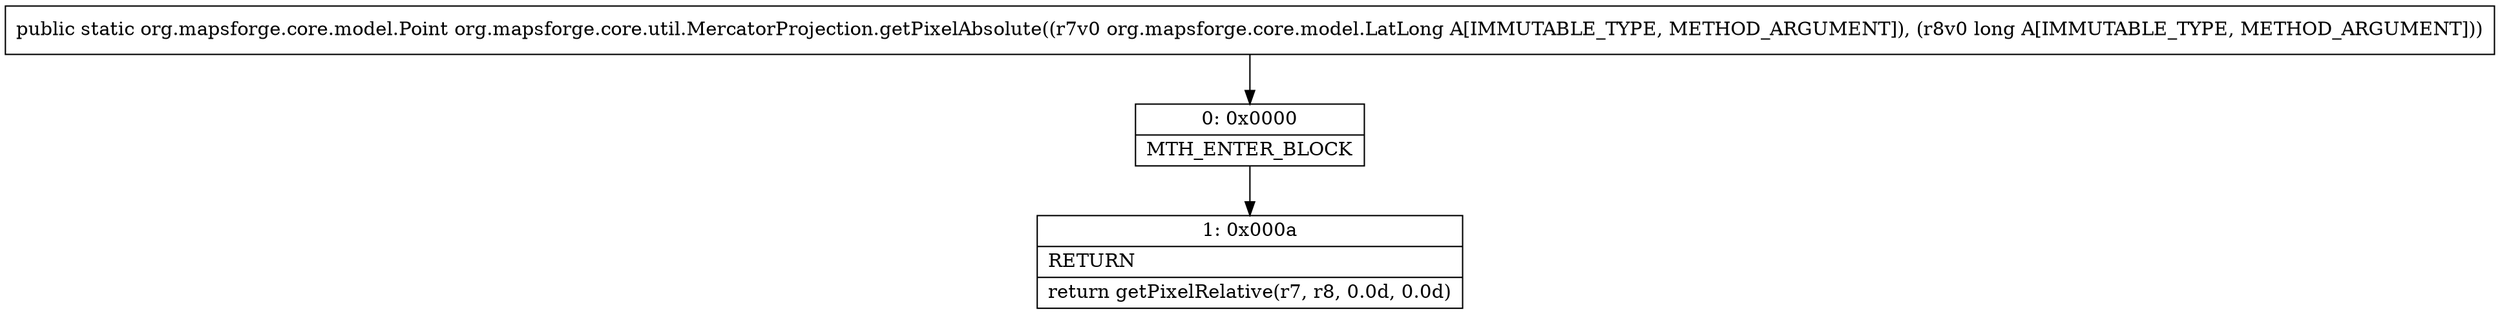 digraph "CFG fororg.mapsforge.core.util.MercatorProjection.getPixelAbsolute(Lorg\/mapsforge\/core\/model\/LatLong;J)Lorg\/mapsforge\/core\/model\/Point;" {
Node_0 [shape=record,label="{0\:\ 0x0000|MTH_ENTER_BLOCK\l}"];
Node_1 [shape=record,label="{1\:\ 0x000a|RETURN\l|return getPixelRelative(r7, r8, 0.0d, 0.0d)\l}"];
MethodNode[shape=record,label="{public static org.mapsforge.core.model.Point org.mapsforge.core.util.MercatorProjection.getPixelAbsolute((r7v0 org.mapsforge.core.model.LatLong A[IMMUTABLE_TYPE, METHOD_ARGUMENT]), (r8v0 long A[IMMUTABLE_TYPE, METHOD_ARGUMENT])) }"];
MethodNode -> Node_0;
Node_0 -> Node_1;
}

